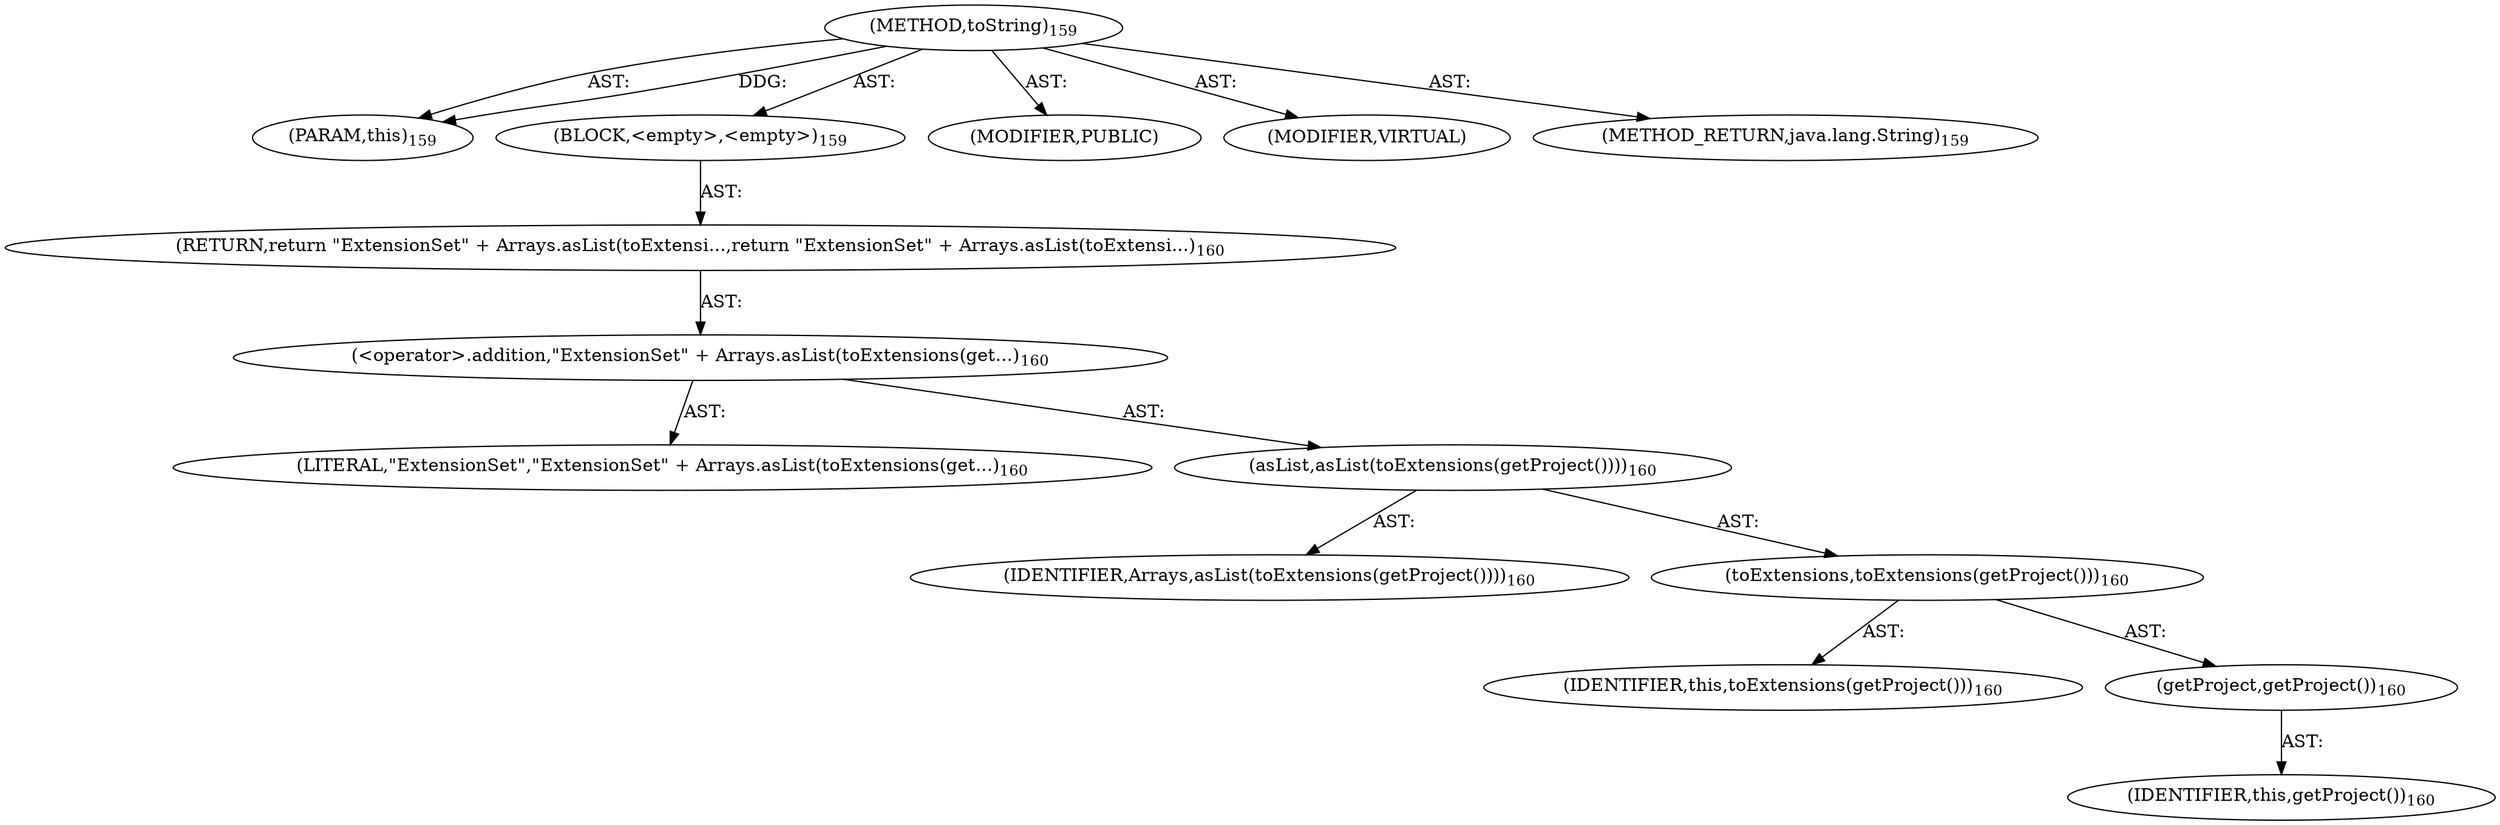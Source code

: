 digraph "toString" {  
"111669149701" [label = <(METHOD,toString)<SUB>159</SUB>> ]
"115964116993" [label = <(PARAM,this)<SUB>159</SUB>> ]
"25769803785" [label = <(BLOCK,&lt;empty&gt;,&lt;empty&gt;)<SUB>159</SUB>> ]
"146028888065" [label = <(RETURN,return &quot;ExtensionSet&quot; + Arrays.asList(toExtensi...,return &quot;ExtensionSet&quot; + Arrays.asList(toExtensi...)<SUB>160</SUB>> ]
"30064771116" [label = <(&lt;operator&gt;.addition,&quot;ExtensionSet&quot; + Arrays.asList(toExtensions(get...)<SUB>160</SUB>> ]
"90194313217" [label = <(LITERAL,&quot;ExtensionSet&quot;,&quot;ExtensionSet&quot; + Arrays.asList(toExtensions(get...)<SUB>160</SUB>> ]
"30064771117" [label = <(asList,asList(toExtensions(getProject())))<SUB>160</SUB>> ]
"68719476774" [label = <(IDENTIFIER,Arrays,asList(toExtensions(getProject())))<SUB>160</SUB>> ]
"30064771118" [label = <(toExtensions,toExtensions(getProject()))<SUB>160</SUB>> ]
"68719476739" [label = <(IDENTIFIER,this,toExtensions(getProject()))<SUB>160</SUB>> ]
"30064771119" [label = <(getProject,getProject())<SUB>160</SUB>> ]
"68719476738" [label = <(IDENTIFIER,this,getProject())<SUB>160</SUB>> ]
"133143986188" [label = <(MODIFIER,PUBLIC)> ]
"133143986189" [label = <(MODIFIER,VIRTUAL)> ]
"128849018885" [label = <(METHOD_RETURN,java.lang.String)<SUB>159</SUB>> ]
  "111669149701" -> "115964116993"  [ label = "AST: "] 
  "111669149701" -> "25769803785"  [ label = "AST: "] 
  "111669149701" -> "133143986188"  [ label = "AST: "] 
  "111669149701" -> "133143986189"  [ label = "AST: "] 
  "111669149701" -> "128849018885"  [ label = "AST: "] 
  "25769803785" -> "146028888065"  [ label = "AST: "] 
  "146028888065" -> "30064771116"  [ label = "AST: "] 
  "30064771116" -> "90194313217"  [ label = "AST: "] 
  "30064771116" -> "30064771117"  [ label = "AST: "] 
  "30064771117" -> "68719476774"  [ label = "AST: "] 
  "30064771117" -> "30064771118"  [ label = "AST: "] 
  "30064771118" -> "68719476739"  [ label = "AST: "] 
  "30064771118" -> "30064771119"  [ label = "AST: "] 
  "30064771119" -> "68719476738"  [ label = "AST: "] 
  "111669149701" -> "115964116993"  [ label = "DDG: "] 
}
